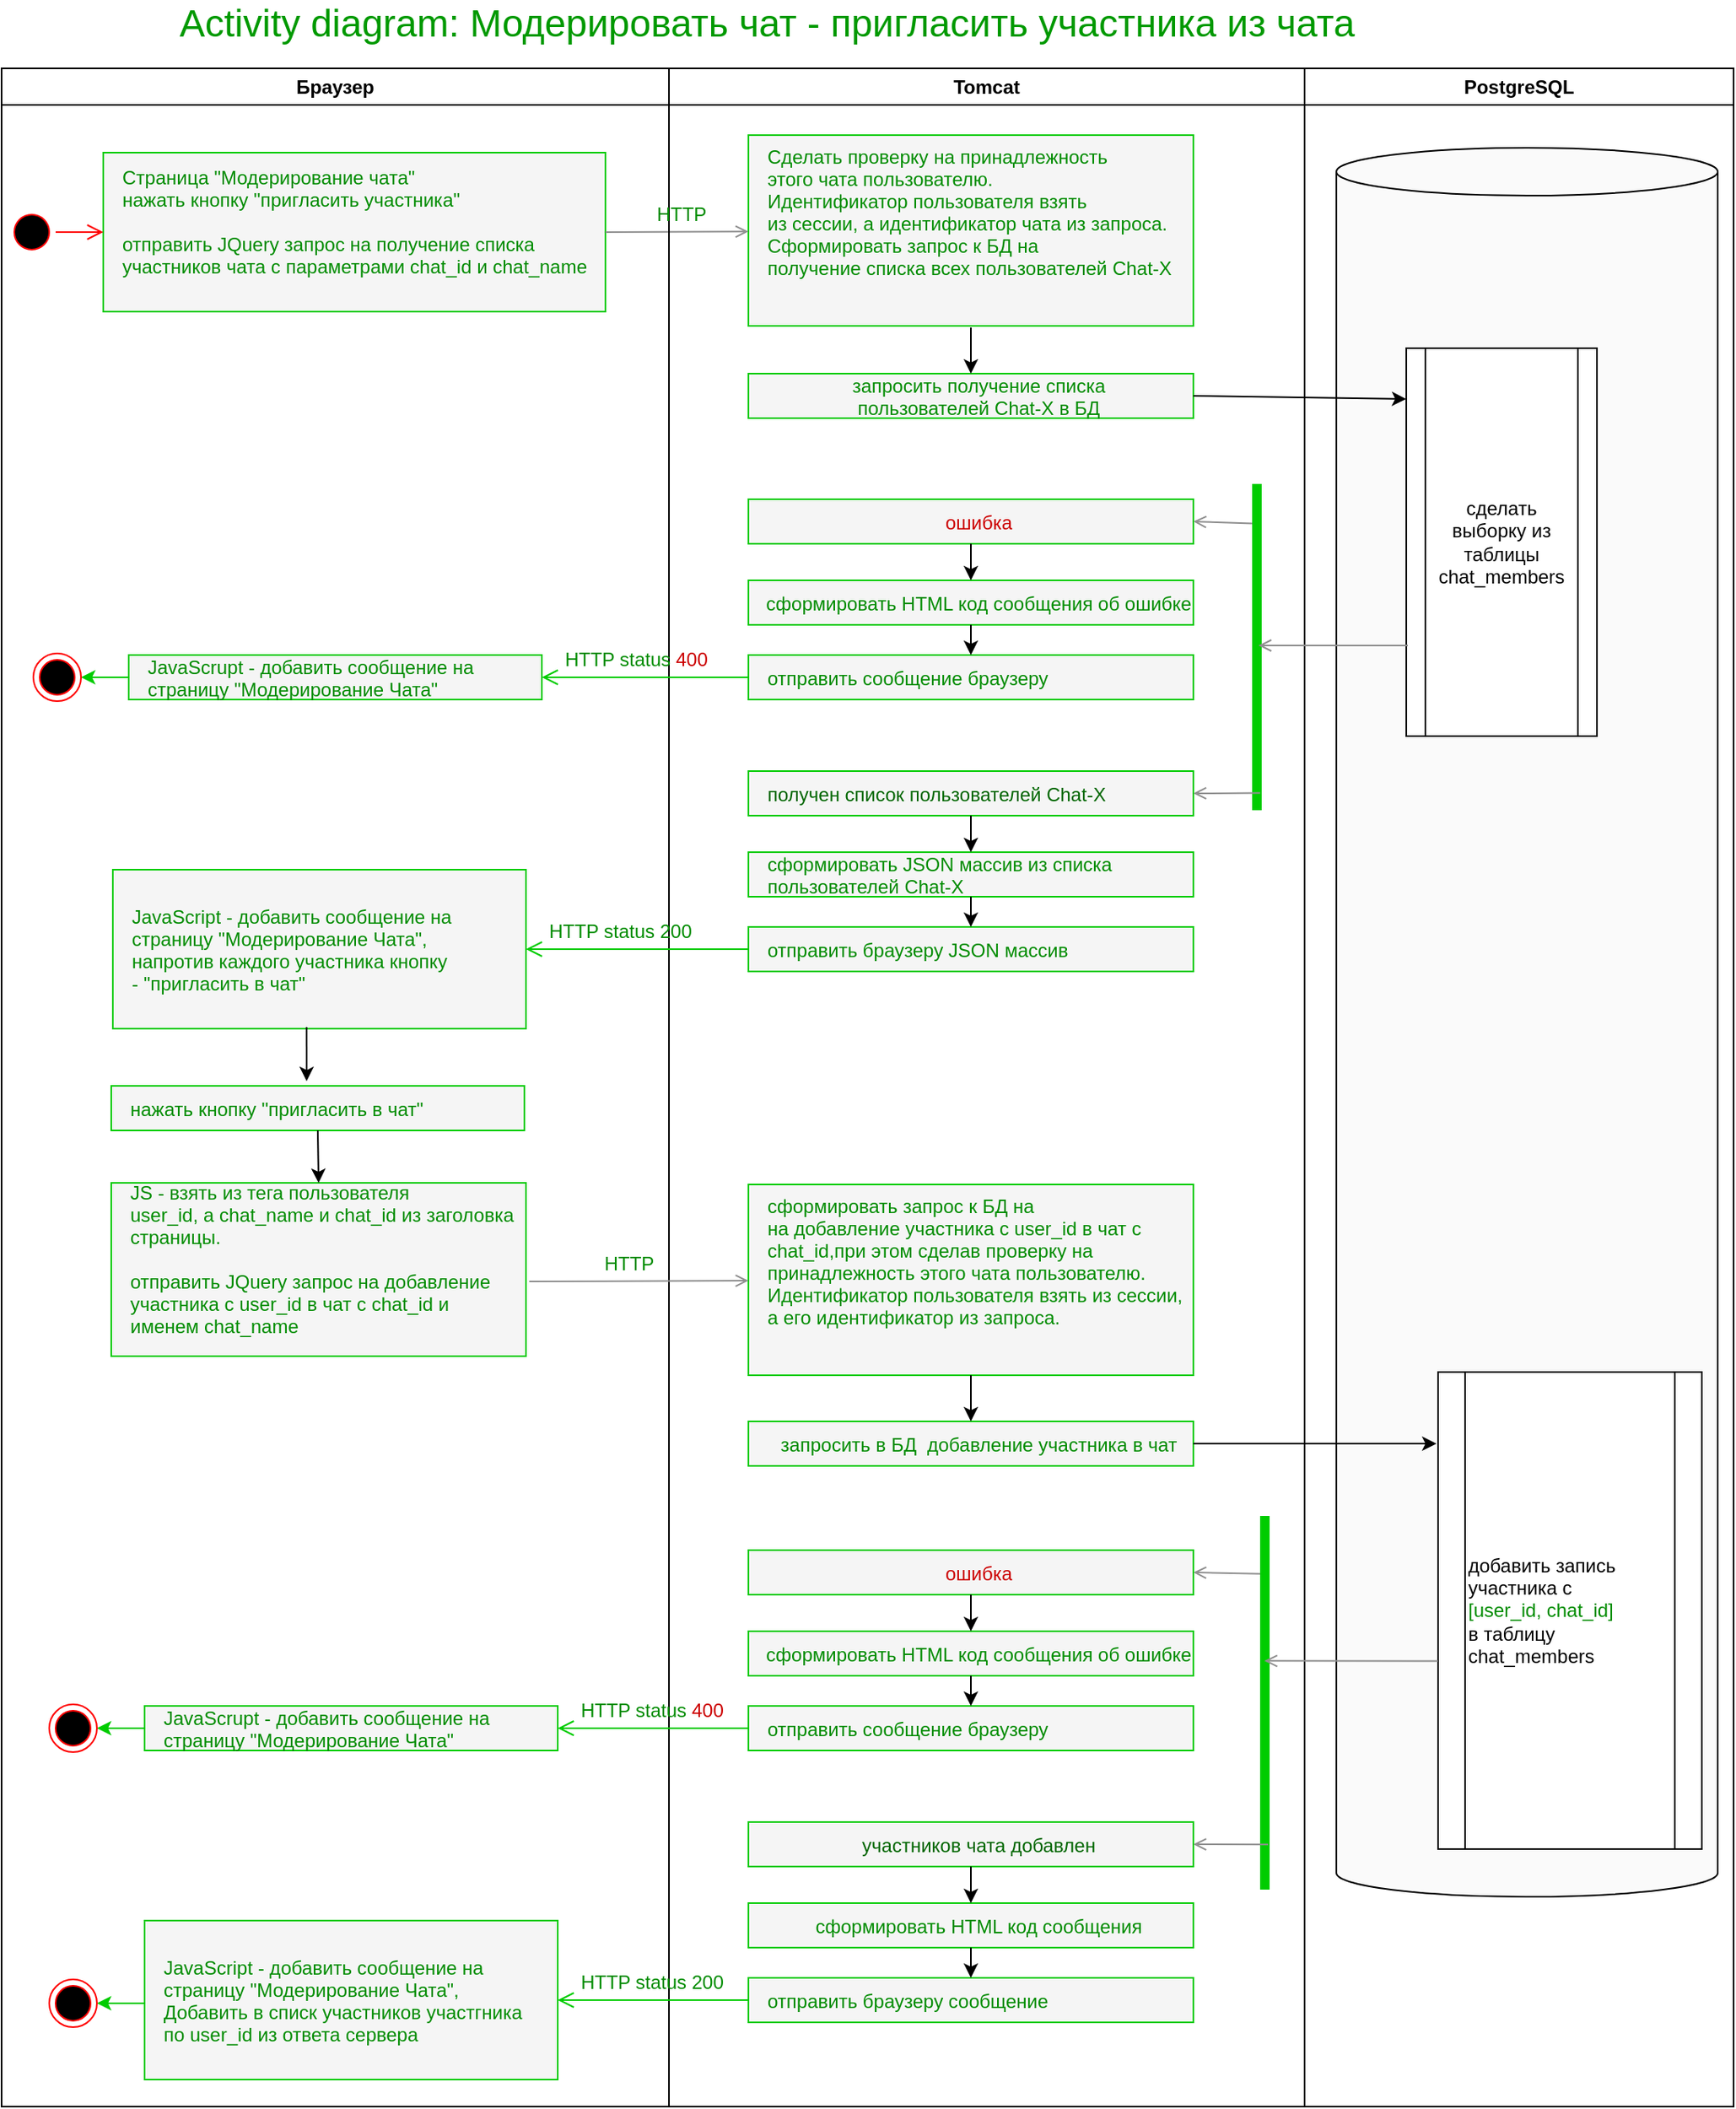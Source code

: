 <mxfile version="14.5.1" type="device"><diagram name="Page-1" id="e7e014a7-5840-1c2e-5031-d8a46d1fe8dd"><mxGraphModel dx="1422" dy="822" grid="1" gridSize="10" guides="1" tooltips="1" connect="1" arrows="1" fold="1" page="1" pageScale="1" pageWidth="1169" pageHeight="826" background="#ffffff" math="0" shadow="0"><root><mxCell id="0"/><mxCell id="1" parent="0"/><mxCell id="efD4BX0ZaGVkDCSMldKe-1" value="Cделать проверку на принадлежность &#10;этого чата пользователю. &#10;Идентификатор пользователя взять &#10;из сессии, а идентификатор чата из запроса.&#10;Сформировать запрос к БД на&#10;получение списка всех пользователей Chat-X&#10;" style="align=left;spacingLeft=10;fillColor=#f5f5f5;strokeColor=#00CC00;fontColor=#008C00;container=0;verticalAlign=top;" vertex="1" parent="1"><mxGeometry x="520" y="120" width="280" height="120" as="geometry"/></mxCell><mxCell id="efD4BX0ZaGVkDCSMldKe-2" value="Страница &quot;Модерирование чата&quot;&#10;нажать кнопку &quot;пригласить участника&quot; &#10;&#10;отправить JQuery запрос на получение списка &#10;участников чата с параметрами chat_id и chat_name&#10;" style="align=left;spacingLeft=10;fillColor=#f5f5f5;strokeColor=#00CC00;fontColor=#008C00;container=0;" vertex="1" parent="1"><mxGeometry x="114" y="131" width="316" height="100" as="geometry"/></mxCell><mxCell id="efD4BX0ZaGVkDCSMldKe-3" value="" style="edgeStyle=elbowEdgeStyle;elbow=horizontal;verticalAlign=bottom;endArrow=open;endSize=8;strokeColor=#FF0000;endFill=1;rounded=0" edge="1" parent="1" source="efD4BX0ZaGVkDCSMldKe-7" target="efD4BX0ZaGVkDCSMldKe-2"><mxGeometry x="294" y="112" as="geometry"><mxPoint x="309" y="182" as="targetPoint"/></mxGeometry></mxCell><mxCell id="efD4BX0ZaGVkDCSMldKe-4" value="" style="endArrow=open;endFill=1;rounded=0;exitX=1;exitY=0.5;exitDx=0;exitDy=0;fontColor=#00CC00;strokeWidth=1;strokeColor=#8F8F8F;" edge="1" parent="1" source="efD4BX0ZaGVkDCSMldKe-2" target="efD4BX0ZaGVkDCSMldKe-1"><mxGeometry x="520" y="324" as="geometry"><mxPoint x="520" y="210" as="targetPoint"/></mxGeometry></mxCell><mxCell id="efD4BX0ZaGVkDCSMldKe-5" value="Activity diagram: Модерировать чат - пригласить участника из чата" style="text;html=1;strokeColor=none;fillColor=none;align=left;verticalAlign=middle;whiteSpace=wrap;rounded=0;fontSize=24;fontColor=#009900;" vertex="1" parent="1"><mxGeometry x="160" y="40" width="890" height="20" as="geometry"/></mxCell><mxCell id="efD4BX0ZaGVkDCSMldKe-6" value="Браузер" style="swimlane;whiteSpace=wrap" vertex="1" parent="1"><mxGeometry x="50" y="78" width="420" height="1282" as="geometry"/></mxCell><mxCell id="efD4BX0ZaGVkDCSMldKe-7" value="" style="ellipse;shape=startState;fillColor=#000000;strokeColor=#ff0000;container=0;" vertex="1" parent="efD4BX0ZaGVkDCSMldKe-6"><mxGeometry x="4" y="88" width="30" height="30" as="geometry"/></mxCell><mxCell id="efD4BX0ZaGVkDCSMldKe-39" value="нажать кнопку &quot;пригласить в чат&quot;" style="align=left;spacingLeft=10;fillColor=#f5f5f5;strokeColor=#00CC00;fontColor=#008C00;container=0;" vertex="1" parent="efD4BX0ZaGVkDCSMldKe-6"><mxGeometry x="69" y="640" width="260" height="28" as="geometry"/></mxCell><mxCell id="efD4BX0ZaGVkDCSMldKe-41" value="JS - взять из тега пользователя &#10;user_id, а chat_name и chat_id из заголовка &#10;страницы.&#10;&#10;отправить JQuery запрос на добавление&#10;участника с user_id в чат с chat_id и&#10;именем chat_name &#10;" style="align=left;spacingLeft=10;fillColor=#f5f5f5;strokeColor=#00CC00;fontColor=#008C00;container=0;" vertex="1" parent="efD4BX0ZaGVkDCSMldKe-6"><mxGeometry x="69" y="701" width="261" height="109" as="geometry"/></mxCell><mxCell id="efD4BX0ZaGVkDCSMldKe-42" value="" style="endArrow=classic;html=1;fontColor=#006600;exitX=0.5;exitY=1;exitDx=0;exitDy=0;entryX=0.5;entryY=0;entryDx=0;entryDy=0;" edge="1" parent="efD4BX0ZaGVkDCSMldKe-6" source="efD4BX0ZaGVkDCSMldKe-39" target="efD4BX0ZaGVkDCSMldKe-41"><mxGeometry width="50" height="50" relative="1" as="geometry"><mxPoint x="300" y="682" as="sourcePoint"/><mxPoint x="350" y="632" as="targetPoint"/></mxGeometry></mxCell><mxCell id="efD4BX0ZaGVkDCSMldKe-46" value="HTTP" style="text;html=1;fillColor=none;align=center;verticalAlign=middle;whiteSpace=wrap;rounded=0;fontColor=#008C00;container=0;" vertex="1" parent="efD4BX0ZaGVkDCSMldKe-6"><mxGeometry x="370" y="742" width="50" height="20" as="geometry"/></mxCell><mxCell id="efD4BX0ZaGVkDCSMldKe-76" value="" style="endArrow=classic;html=1;strokeColor=#00CC00;strokeWidth=1;fontSize=24;fontColor=#009900;entryX=1;entryY=0.5;entryDx=0;entryDy=0;exitX=0;exitY=0.5;exitDx=0;exitDy=0;" edge="1" target="efD4BX0ZaGVkDCSMldKe-77" parent="efD4BX0ZaGVkDCSMldKe-6"><mxGeometry width="50" height="50" relative="1" as="geometry"><mxPoint x="90" y="1217" as="sourcePoint"/><mxPoint x="-300" y="1097" as="targetPoint"/></mxGeometry></mxCell><mxCell id="efD4BX0ZaGVkDCSMldKe-77" value="" style="ellipse;shape=endState;fillColor=#000000;strokeColor=#ff0000;container=0;" vertex="1" parent="efD4BX0ZaGVkDCSMldKe-6"><mxGeometry x="30" y="1202" width="30" height="30" as="geometry"/></mxCell><mxCell id="efD4BX0ZaGVkDCSMldKe-8" value="Tomcat" style="swimlane;whiteSpace=wrap" vertex="1" parent="1"><mxGeometry x="470" y="78" width="400" height="1282" as="geometry"/></mxCell><mxCell id="efD4BX0ZaGVkDCSMldKe-9" value="запросить получение списка&#10;пользователей Chat-X в БД" style="align=center;spacingLeft=10;fillColor=#f5f5f5;strokeColor=#00CC00;fontColor=#008C00;container=0;" vertex="1" parent="efD4BX0ZaGVkDCSMldKe-8"><mxGeometry x="50" y="192" width="280" height="28" as="geometry"/></mxCell><mxCell id="efD4BX0ZaGVkDCSMldKe-10" value="HTTP" style="text;html=1;fillColor=none;align=center;verticalAlign=middle;whiteSpace=wrap;rounded=0;fontColor=#008C00;container=0;" vertex="1" parent="efD4BX0ZaGVkDCSMldKe-8"><mxGeometry x="-17" y="82" width="50" height="20" as="geometry"/></mxCell><mxCell id="efD4BX0ZaGVkDCSMldKe-11" value="ошибка" style="align=center;spacingLeft=10;fillColor=#f5f5f5;strokeColor=#00CC00;container=0;fontColor=#CC0000;" vertex="1" parent="efD4BX0ZaGVkDCSMldKe-8"><mxGeometry x="50" y="271" width="280" height="28" as="geometry"/></mxCell><mxCell id="efD4BX0ZaGVkDCSMldKe-12" value="сформировать HTML код сообщения об ошибке" style="align=center;spacingLeft=10;fillColor=#f5f5f5;strokeColor=#00CC00;fontColor=#008C00;container=0;" vertex="1" parent="efD4BX0ZaGVkDCSMldKe-8"><mxGeometry x="50" y="322" width="280" height="28" as="geometry"/></mxCell><mxCell id="efD4BX0ZaGVkDCSMldKe-13" value="HTTP status &lt;font color=&quot;#cc0000&quot;&gt;400&lt;/font&gt;" style="text;html=1;fillColor=none;align=center;verticalAlign=middle;whiteSpace=wrap;rounded=0;fontColor=#008C00;container=0;" vertex="1" parent="efD4BX0ZaGVkDCSMldKe-8"><mxGeometry x="-81" y="362" width="121" height="20" as="geometry"/></mxCell><mxCell id="efD4BX0ZaGVkDCSMldKe-14" value="отправить сообщение браузеру" style="align=left;spacingLeft=10;fillColor=#f5f5f5;strokeColor=#00CC00;fontColor=#008C00;container=0;" vertex="1" parent="efD4BX0ZaGVkDCSMldKe-8"><mxGeometry x="50" y="369" width="280" height="28" as="geometry"/></mxCell><mxCell id="efD4BX0ZaGVkDCSMldKe-15" value="" style="edgeStyle=elbowEdgeStyle;elbow=horizontal;verticalAlign=bottom;endArrow=open;endSize=8;endFill=1;rounded=0;exitX=0;exitY=0.5;exitDx=0;exitDy=0;strokeColor=#00CC00;entryX=1;entryY=0.5;entryDx=0;entryDy=0;" edge="1" parent="efD4BX0ZaGVkDCSMldKe-8" source="efD4BX0ZaGVkDCSMldKe-14" target="efD4BX0ZaGVkDCSMldKe-16"><mxGeometry x="-330" y="-75" as="geometry"><mxPoint x="-10" y="383" as="targetPoint"/><mxPoint x="-388" y="278" as="sourcePoint"/></mxGeometry></mxCell><mxCell id="efD4BX0ZaGVkDCSMldKe-16" value="JavaScrupt - добавить сообщение на &#10;страницу &quot;Модерирование Чата&quot;" style="align=left;spacingLeft=10;fillColor=#f5f5f5;strokeColor=#00CC00;fontColor=#008C00;container=0;" vertex="1" parent="efD4BX0ZaGVkDCSMldKe-8"><mxGeometry x="-340" y="369" width="260" height="28" as="geometry"/></mxCell><mxCell id="efD4BX0ZaGVkDCSMldKe-17" value="" style="endArrow=classic;html=1;strokeColor=#00CC00;strokeWidth=1;fontSize=24;fontColor=#009900;entryX=1;entryY=0.5;entryDx=0;entryDy=0;exitX=0;exitY=0.5;exitDx=0;exitDy=0;" edge="1" parent="efD4BX0ZaGVkDCSMldKe-8" source="efD4BX0ZaGVkDCSMldKe-16" target="efD4BX0ZaGVkDCSMldKe-18"><mxGeometry width="50" height="50" relative="1" as="geometry"><mxPoint x="160" y="469" as="sourcePoint"/><mxPoint x="210" y="419" as="targetPoint"/></mxGeometry></mxCell><mxCell id="efD4BX0ZaGVkDCSMldKe-18" value="" style="ellipse;shape=endState;fillColor=#000000;strokeColor=#ff0000;container=0;" vertex="1" parent="efD4BX0ZaGVkDCSMldKe-8"><mxGeometry x="-400" y="368" width="30" height="30" as="geometry"/></mxCell><mxCell id="efD4BX0ZaGVkDCSMldKe-19" value="" style="endArrow=classic;html=1;fontColor=#CC0000;entryX=0.5;entryY=0;entryDx=0;entryDy=0;exitX=0.5;exitY=1;exitDx=0;exitDy=0;" edge="1" parent="efD4BX0ZaGVkDCSMldKe-8" source="efD4BX0ZaGVkDCSMldKe-11" target="efD4BX0ZaGVkDCSMldKe-12"><mxGeometry width="50" height="50" relative="1" as="geometry"><mxPoint x="117" y="322" as="sourcePoint"/><mxPoint x="167" y="272" as="targetPoint"/></mxGeometry></mxCell><mxCell id="efD4BX0ZaGVkDCSMldKe-20" value="" style="endArrow=classic;html=1;fontColor=#CC0000;exitX=0.5;exitY=1;exitDx=0;exitDy=0;entryX=0.5;entryY=0;entryDx=0;entryDy=0;" edge="1" parent="efD4BX0ZaGVkDCSMldKe-8" source="efD4BX0ZaGVkDCSMldKe-12" target="efD4BX0ZaGVkDCSMldKe-14"><mxGeometry width="50" height="50" relative="1" as="geometry"><mxPoint x="117" y="322" as="sourcePoint"/><mxPoint x="167" y="272" as="targetPoint"/></mxGeometry></mxCell><mxCell id="efD4BX0ZaGVkDCSMldKe-43" value="сформировать запрос к БД на &#10;на добавление участника с user_id в чат с &#10;chat_id,при этом сделав проверку на &#10;принадлежность этого чата пользователю. &#10;Идентификатор пользователя взять из сессии, &#10;а его идентификатор из запроса. " style="align=left;spacingLeft=10;fillColor=#f5f5f5;strokeColor=#00CC00;fontColor=#008C00;container=0;verticalAlign=top;" vertex="1" parent="efD4BX0ZaGVkDCSMldKe-8"><mxGeometry x="50" y="702" width="280" height="120" as="geometry"/></mxCell><mxCell id="efD4BX0ZaGVkDCSMldKe-45" value="запросить в БД  добавление участника в чат" style="align=center;spacingLeft=10;fillColor=#f5f5f5;strokeColor=#00CC00;fontColor=#008C00;container=0;" vertex="1" parent="efD4BX0ZaGVkDCSMldKe-8"><mxGeometry x="50" y="851" width="280" height="28" as="geometry"/></mxCell><mxCell id="efD4BX0ZaGVkDCSMldKe-47" value="" style="endArrow=classic;html=1;exitX=0.5;exitY=1;exitDx=0;exitDy=0;" edge="1" parent="efD4BX0ZaGVkDCSMldKe-8" source="efD4BX0ZaGVkDCSMldKe-43" target="efD4BX0ZaGVkDCSMldKe-45"><mxGeometry width="50" height="50" relative="1" as="geometry"><mxPoint x="180" y="842" as="sourcePoint"/><mxPoint x="180" y="872" as="targetPoint"/></mxGeometry></mxCell><mxCell id="efD4BX0ZaGVkDCSMldKe-54" value="" style="endArrow=open;endFill=1;rounded=0;fontColor=#00CC00;strokeWidth=1;exitX=0.155;exitY=0.7;exitDx=0;exitDy=0;exitPerimeter=0;strokeColor=#8F8F8F;entryX=1;entryY=0.5;entryDx=0;entryDy=0;" edge="1" parent="efD4BX0ZaGVkDCSMldKe-8" source="efD4BX0ZaGVkDCSMldKe-55" target="efD4BX0ZaGVkDCSMldKe-57"><mxGeometry x="-92.69" y="608" as="geometry"><mxPoint x="280" y="940" as="targetPoint"/><mxPoint x="435.31" y="809.25" as="sourcePoint"/></mxGeometry></mxCell><mxCell id="efD4BX0ZaGVkDCSMldKe-55" value="" style="shape=line;strokeWidth=6;rotation=90;strokeColor=#00CC00;" vertex="1" parent="efD4BX0ZaGVkDCSMldKe-8"><mxGeometry x="257.5" y="1020.5" width="235" height="15" as="geometry"/></mxCell><mxCell id="efD4BX0ZaGVkDCSMldKe-56" value="" style="endArrow=open;endFill=1;rounded=0;fontColor=#00CC00;strokeWidth=1;strokeColor=#8F8F8F;entryX=1;entryY=0.5;entryDx=0;entryDy=0;exitX=0.879;exitY=0.367;exitDx=0;exitDy=0;exitPerimeter=0;" edge="1" parent="efD4BX0ZaGVkDCSMldKe-8" source="efD4BX0ZaGVkDCSMldKe-55" target="efD4BX0ZaGVkDCSMldKe-67"><mxGeometry x="-52.69" y="783" as="geometry"><mxPoint x="350" y="1062" as="targetPoint"/><mxPoint x="427" y="1062" as="sourcePoint"/></mxGeometry></mxCell><mxCell id="efD4BX0ZaGVkDCSMldKe-57" value="ошибка" style="align=center;spacingLeft=10;fillColor=#f5f5f5;strokeColor=#00CC00;container=0;fontColor=#CC0000;" vertex="1" parent="efD4BX0ZaGVkDCSMldKe-8"><mxGeometry x="50" y="932" width="280" height="28" as="geometry"/></mxCell><mxCell id="efD4BX0ZaGVkDCSMldKe-58" value="сформировать HTML код сообщения об ошибке" style="align=center;spacingLeft=10;fillColor=#f5f5f5;strokeColor=#00CC00;fontColor=#008C00;container=0;" vertex="1" parent="efD4BX0ZaGVkDCSMldKe-8"><mxGeometry x="50" y="983" width="280" height="28" as="geometry"/></mxCell><mxCell id="efD4BX0ZaGVkDCSMldKe-59" value="HTTP status &lt;font color=&quot;#cc0000&quot;&gt;400&lt;/font&gt;" style="text;html=1;fillColor=none;align=center;verticalAlign=middle;whiteSpace=wrap;rounded=0;fontColor=#008C00;container=0;" vertex="1" parent="efD4BX0ZaGVkDCSMldKe-8"><mxGeometry x="-71" y="1023" width="121" height="20" as="geometry"/></mxCell><mxCell id="efD4BX0ZaGVkDCSMldKe-60" value="отправить сообщение браузеру" style="align=left;spacingLeft=10;fillColor=#f5f5f5;strokeColor=#00CC00;fontColor=#008C00;container=0;" vertex="1" parent="efD4BX0ZaGVkDCSMldKe-8"><mxGeometry x="50" y="1030" width="280" height="28" as="geometry"/></mxCell><mxCell id="efD4BX0ZaGVkDCSMldKe-61" value="" style="edgeStyle=elbowEdgeStyle;elbow=horizontal;verticalAlign=bottom;endArrow=open;endSize=8;endFill=1;rounded=0;exitX=0;exitY=0.5;exitDx=0;exitDy=0;strokeColor=#00CC00;entryX=1;entryY=0.5;entryDx=0;entryDy=0;" edge="1" parent="efD4BX0ZaGVkDCSMldKe-8" source="efD4BX0ZaGVkDCSMldKe-60" target="efD4BX0ZaGVkDCSMldKe-62"><mxGeometry x="-790" y="508" as="geometry"><mxPoint x="-470" y="966" as="targetPoint"/><mxPoint x="-848" y="861" as="sourcePoint"/></mxGeometry></mxCell><mxCell id="efD4BX0ZaGVkDCSMldKe-62" value="JavaScrupt - добавить сообщение на &#10;страницу &quot;Модерирование Чата&quot;" style="align=left;spacingLeft=10;fillColor=#f5f5f5;strokeColor=#00CC00;fontColor=#008C00;container=0;" vertex="1" parent="efD4BX0ZaGVkDCSMldKe-8"><mxGeometry x="-330" y="1030" width="260" height="28" as="geometry"/></mxCell><mxCell id="efD4BX0ZaGVkDCSMldKe-63" value="" style="endArrow=classic;html=1;strokeColor=#00CC00;strokeWidth=1;fontSize=24;fontColor=#009900;entryX=1;entryY=0.5;entryDx=0;entryDy=0;exitX=0;exitY=0.5;exitDx=0;exitDy=0;" edge="1" parent="efD4BX0ZaGVkDCSMldKe-8" source="efD4BX0ZaGVkDCSMldKe-62" target="efD4BX0ZaGVkDCSMldKe-64"><mxGeometry width="50" height="50" relative="1" as="geometry"><mxPoint x="-300" y="1052" as="sourcePoint"/><mxPoint x="-250" y="1002" as="targetPoint"/></mxGeometry></mxCell><mxCell id="efD4BX0ZaGVkDCSMldKe-64" value="" style="ellipse;shape=endState;fillColor=#000000;strokeColor=#ff0000;container=0;" vertex="1" parent="efD4BX0ZaGVkDCSMldKe-8"><mxGeometry x="-390" y="1029" width="30" height="30" as="geometry"/></mxCell><mxCell id="efD4BX0ZaGVkDCSMldKe-65" value="" style="endArrow=classic;html=1;fontColor=#CC0000;entryX=0.5;entryY=0;entryDx=0;entryDy=0;exitX=0.5;exitY=1;exitDx=0;exitDy=0;" edge="1" parent="efD4BX0ZaGVkDCSMldKe-8" source="efD4BX0ZaGVkDCSMldKe-57" target="efD4BX0ZaGVkDCSMldKe-58"><mxGeometry width="50" height="50" relative="1" as="geometry"><mxPoint x="-350" y="905" as="sourcePoint"/><mxPoint x="-300" y="855" as="targetPoint"/></mxGeometry></mxCell><mxCell id="efD4BX0ZaGVkDCSMldKe-66" value="" style="endArrow=classic;html=1;fontColor=#CC0000;exitX=0.5;exitY=1;exitDx=0;exitDy=0;entryX=0.5;entryY=0;entryDx=0;entryDy=0;" edge="1" parent="efD4BX0ZaGVkDCSMldKe-8" source="efD4BX0ZaGVkDCSMldKe-58" target="efD4BX0ZaGVkDCSMldKe-60"><mxGeometry width="50" height="50" relative="1" as="geometry"><mxPoint x="-350" y="905" as="sourcePoint"/><mxPoint x="-300" y="855" as="targetPoint"/></mxGeometry></mxCell><mxCell id="efD4BX0ZaGVkDCSMldKe-67" value="участников чата добавлен" style="align=center;spacingLeft=10;fillColor=#f5f5f5;strokeColor=#00CC00;container=0;fontColor=#006600;" vertex="1" parent="efD4BX0ZaGVkDCSMldKe-8"><mxGeometry x="50" y="1103" width="280" height="28" as="geometry"/></mxCell><mxCell id="efD4BX0ZaGVkDCSMldKe-68" value="сформировать HTML код сообщения" style="align=center;spacingLeft=10;fillColor=#f5f5f5;strokeColor=#00CC00;fontColor=#008C00;container=0;" vertex="1" parent="efD4BX0ZaGVkDCSMldKe-8"><mxGeometry x="50" y="1154" width="280" height="28" as="geometry"/></mxCell><mxCell id="efD4BX0ZaGVkDCSMldKe-69" value="HTTP status 200" style="text;html=1;fillColor=none;align=center;verticalAlign=middle;whiteSpace=wrap;rounded=0;fontColor=#008C00;container=0;" vertex="1" parent="efD4BX0ZaGVkDCSMldKe-8"><mxGeometry x="-71" y="1194" width="121" height="20" as="geometry"/></mxCell><mxCell id="efD4BX0ZaGVkDCSMldKe-70" value="отправить браузеру сообщение" style="align=left;spacingLeft=10;fillColor=#f5f5f5;strokeColor=#00CC00;fontColor=#008C00;container=0;" vertex="1" parent="efD4BX0ZaGVkDCSMldKe-8"><mxGeometry x="50" y="1201" width="280" height="28" as="geometry"/></mxCell><mxCell id="efD4BX0ZaGVkDCSMldKe-71" value="" style="edgeStyle=elbowEdgeStyle;elbow=horizontal;verticalAlign=bottom;endArrow=open;endSize=8;endFill=1;rounded=0;exitX=0;exitY=0.5;exitDx=0;exitDy=0;strokeColor=#00CC00;entryX=1;entryY=0.5;entryDx=0;entryDy=0;" edge="1" parent="efD4BX0ZaGVkDCSMldKe-8" source="efD4BX0ZaGVkDCSMldKe-70" target="efD4BX0ZaGVkDCSMldKe-72"><mxGeometry x="-780" y="629" as="geometry"><mxPoint x="-460" y="1087" as="targetPoint"/><mxPoint x="-838" y="982" as="sourcePoint"/></mxGeometry></mxCell><mxCell id="efD4BX0ZaGVkDCSMldKe-72" value="JavaScript - добавить сообщение на &#10;страницу &quot;Модерирование Чата&quot;, &#10;Добавить в списк участников участгника &#10;по user_id из ответа сервера" style="align=left;spacingLeft=10;fillColor=#f5f5f5;strokeColor=#00CC00;fontColor=#008C00;container=0;" vertex="1" parent="efD4BX0ZaGVkDCSMldKe-8"><mxGeometry x="-330" y="1165" width="260" height="100" as="geometry"/></mxCell><mxCell id="efD4BX0ZaGVkDCSMldKe-73" value="" style="endArrow=classic;html=1;fontColor=#CC0000;entryX=0.5;entryY=0;entryDx=0;entryDy=0;exitX=0.5;exitY=1;exitDx=0;exitDy=0;" edge="1" parent="efD4BX0ZaGVkDCSMldKe-8" source="efD4BX0ZaGVkDCSMldKe-67" target="efD4BX0ZaGVkDCSMldKe-68"><mxGeometry width="50" height="50" relative="1" as="geometry"><mxPoint x="-340" y="1026" as="sourcePoint"/><mxPoint x="-290" y="976" as="targetPoint"/></mxGeometry></mxCell><mxCell id="efD4BX0ZaGVkDCSMldKe-74" value="" style="endArrow=classic;html=1;fontColor=#CC0000;exitX=0.5;exitY=1;exitDx=0;exitDy=0;entryX=0.5;entryY=0;entryDx=0;entryDy=0;" edge="1" parent="efD4BX0ZaGVkDCSMldKe-8" source="efD4BX0ZaGVkDCSMldKe-68" target="efD4BX0ZaGVkDCSMldKe-70"><mxGeometry width="50" height="50" relative="1" as="geometry"><mxPoint x="-340" y="1026" as="sourcePoint"/><mxPoint x="-290" y="976" as="targetPoint"/></mxGeometry></mxCell><mxCell id="efD4BX0ZaGVkDCSMldKe-21" value="PostgreSQL" style="swimlane;whiteSpace=wrap" vertex="1" parent="1"><mxGeometry x="870" y="78" width="270" height="1282" as="geometry"/></mxCell><mxCell id="efD4BX0ZaGVkDCSMldKe-22" value="" style="shape=cylinder3;whiteSpace=wrap;html=1;boundedLbl=1;backgroundOutline=1;size=15;fillColor=#FAFAFA;" vertex="1" parent="efD4BX0ZaGVkDCSMldKe-21"><mxGeometry x="20" y="50" width="240" height="1100" as="geometry"/></mxCell><mxCell id="efD4BX0ZaGVkDCSMldKe-49" value="&lt;span style=&quot;color: rgb(0 , 0 , 0)&quot;&gt;сделать выборку из&lt;/span&gt;&lt;br style=&quot;color: rgb(0 , 0 , 0)&quot;&gt;&lt;span style=&quot;color: rgb(0 , 0 , 0)&quot;&gt;таблицы&lt;/span&gt;&lt;br style=&quot;color: rgb(0 , 0 , 0)&quot;&gt;&lt;span style=&quot;color: rgb(0 , 0 , 0)&quot;&gt;chat_members&lt;/span&gt;" style="shape=process;whiteSpace=wrap;html=1;backgroundOutline=1;fontColor=#006600;" vertex="1" parent="efD4BX0ZaGVkDCSMldKe-21"><mxGeometry x="64" y="176" width="120" height="244" as="geometry"/></mxCell><mxCell id="efD4BX0ZaGVkDCSMldKe-50" value="&lt;span style=&quot;color: rgb(0 , 0 , 0)&quot;&gt;добавить запись участника с &lt;br&gt;&lt;/span&gt;&lt;span style=&quot;color: rgb(0 , 140 , 0)&quot;&gt;[user_id,&amp;nbsp;&lt;/span&gt;&lt;span style=&quot;color: rgb(0 , 140 , 0)&quot;&gt;chat_id]&lt;/span&gt;&lt;span style=&quot;color: rgb(0 , 0 , 0)&quot;&gt;&lt;br&gt;в&amp;nbsp;&lt;/span&gt;&lt;span style=&quot;color: rgb(0 , 0 , 0)&quot;&gt;таблицу&lt;/span&gt;&lt;br style=&quot;color: rgb(0 , 0 , 0)&quot;&gt;&lt;span style=&quot;color: rgb(0 , 0 , 0)&quot;&gt;chat_members&lt;/span&gt;" style="shape=process;whiteSpace=wrap;html=1;backgroundOutline=1;fontColor=#006600;align=left;" vertex="1" parent="efD4BX0ZaGVkDCSMldKe-21"><mxGeometry x="84" y="820" width="166" height="300" as="geometry"/></mxCell><mxCell id="efD4BX0ZaGVkDCSMldKe-23" value="" style="endArrow=classic;html=1;" edge="1" parent="1" target="efD4BX0ZaGVkDCSMldKe-9"><mxGeometry width="50" height="50" relative="1" as="geometry"><mxPoint x="660" y="241" as="sourcePoint"/><mxPoint x="640" y="290" as="targetPoint"/></mxGeometry></mxCell><mxCell id="efD4BX0ZaGVkDCSMldKe-24" value="" style="endArrow=classic;html=1;entryX=0;entryY=0.131;entryDx=0;entryDy=0;entryPerimeter=0;exitX=1;exitY=0.5;exitDx=0;exitDy=0;" edge="1" parent="1" source="efD4BX0ZaGVkDCSMldKe-9" target="efD4BX0ZaGVkDCSMldKe-49"><mxGeometry width="50" height="50" relative="1" as="geometry"><mxPoint x="810" y="286" as="sourcePoint"/><mxPoint x="889" y="286" as="targetPoint"/></mxGeometry></mxCell><mxCell id="efD4BX0ZaGVkDCSMldKe-25" value="" style="endArrow=open;endFill=1;rounded=0;fontColor=#00CC00;strokeWidth=1;exitX=0.122;exitY=0.434;exitDx=0;exitDy=0;exitPerimeter=0;entryX=1;entryY=0.5;entryDx=0;entryDy=0;strokeColor=#8F8F8F;" edge="1" parent="1" source="efD4BX0ZaGVkDCSMldKe-26" target="efD4BX0ZaGVkDCSMldKe-11"><mxGeometry x="362" y="109" as="geometry"><mxPoint x="780.5" y="310" as="targetPoint"/><mxPoint x="890" y="310.25" as="sourcePoint"/></mxGeometry></mxCell><mxCell id="efD4BX0ZaGVkDCSMldKe-26" value="" style="shape=line;strokeWidth=6;rotation=90;strokeColor=#00CC00;" vertex="1" parent="1"><mxGeometry x="737.35" y="434.53" width="205.31" height="15" as="geometry"/></mxCell><mxCell id="efD4BX0ZaGVkDCSMldKe-27" value="" style="endArrow=open;endFill=1;rounded=0;fontColor=#00CC00;strokeWidth=1;strokeColor=#8F8F8F;" edge="1" parent="1"><mxGeometry x="372" y="119" as="geometry"><mxPoint x="841" y="441" as="targetPoint"/><mxPoint x="935" y="441" as="sourcePoint"/></mxGeometry></mxCell><mxCell id="efD4BX0ZaGVkDCSMldKe-28" value="" style="endArrow=open;endFill=1;rounded=0;fontColor=#00CC00;strokeWidth=1;exitX=0.947;exitY=0.367;exitDx=0;exitDy=0;exitPerimeter=0;entryX=1;entryY=0.5;entryDx=0;entryDy=0;strokeColor=#8F8F8F;" edge="1" parent="1" source="efD4BX0ZaGVkDCSMldKe-26" target="efD4BX0ZaGVkDCSMldKe-29"><mxGeometry x="362" y="264" as="geometry"><mxPoint x="780.5" y="536" as="targetPoint"/><mxPoint x="841.005" y="464.025" as="sourcePoint"/></mxGeometry></mxCell><mxCell id="efD4BX0ZaGVkDCSMldKe-29" value="получен список пользователей Chat-X" style="align=left;spacingLeft=10;fillColor=#f5f5f5;strokeColor=#00CC00;container=0;fontColor=#006600;" vertex="1" parent="1"><mxGeometry x="520" y="520" width="280" height="28" as="geometry"/></mxCell><mxCell id="efD4BX0ZaGVkDCSMldKe-30" value="сформировать JSON массив из списка &#10;пользователей Chat-X" style="align=left;spacingLeft=10;fillColor=#f5f5f5;strokeColor=#00CC00;fontColor=#008C00;container=0;" vertex="1" parent="1"><mxGeometry x="520" y="571" width="280" height="28" as="geometry"/></mxCell><mxCell id="efD4BX0ZaGVkDCSMldKe-31" value="HTTP status 200" style="text;html=1;fillColor=none;align=center;verticalAlign=middle;whiteSpace=wrap;rounded=0;fontColor=#008C00;container=0;" vertex="1" parent="1"><mxGeometry x="379" y="611" width="121" height="20" as="geometry"/></mxCell><mxCell id="efD4BX0ZaGVkDCSMldKe-32" value="отправить браузеру JSON массив" style="align=left;spacingLeft=10;fillColor=#f5f5f5;strokeColor=#00CC00;fontColor=#008C00;container=0;" vertex="1" parent="1"><mxGeometry x="520" y="618" width="280" height="28" as="geometry"/></mxCell><mxCell id="efD4BX0ZaGVkDCSMldKe-33" value="" style="edgeStyle=elbowEdgeStyle;elbow=horizontal;verticalAlign=bottom;endArrow=open;endSize=8;endFill=1;rounded=0;exitX=0;exitY=0.5;exitDx=0;exitDy=0;strokeColor=#00CC00;entryX=1;entryY=0.5;entryDx=0;entryDy=0;" edge="1" parent="1" source="efD4BX0ZaGVkDCSMldKe-32" target="efD4BX0ZaGVkDCSMldKe-34"><mxGeometry x="-330" y="46" as="geometry"><mxPoint x="-10" y="504" as="targetPoint"/><mxPoint x="-388" y="399" as="sourcePoint"/></mxGeometry></mxCell><mxCell id="efD4BX0ZaGVkDCSMldKe-34" value="JavaScript - добавить сообщение на &#10;страницу &quot;Модерирование Чата&quot;, &#10;напротив каждого участника кнопку&#10;- &quot;пригласить в чат&quot; " style="align=left;spacingLeft=10;fillColor=#f5f5f5;strokeColor=#00CC00;fontColor=#008C00;container=0;" vertex="1" parent="1"><mxGeometry x="120" y="582" width="260" height="100" as="geometry"/></mxCell><mxCell id="efD4BX0ZaGVkDCSMldKe-37" value="" style="endArrow=classic;html=1;fontColor=#CC0000;entryX=0.5;entryY=0;entryDx=0;entryDy=0;exitX=0.5;exitY=1;exitDx=0;exitDy=0;" edge="1" parent="1" source="efD4BX0ZaGVkDCSMldKe-29" target="efD4BX0ZaGVkDCSMldKe-30"><mxGeometry width="50" height="50" relative="1" as="geometry"><mxPoint x="128" y="443" as="sourcePoint"/><mxPoint x="178" y="393" as="targetPoint"/></mxGeometry></mxCell><mxCell id="efD4BX0ZaGVkDCSMldKe-38" value="" style="endArrow=classic;html=1;fontColor=#CC0000;exitX=0.5;exitY=1;exitDx=0;exitDy=0;entryX=0.5;entryY=0;entryDx=0;entryDy=0;" edge="1" parent="1" source="efD4BX0ZaGVkDCSMldKe-30" target="efD4BX0ZaGVkDCSMldKe-32"><mxGeometry width="50" height="50" relative="1" as="geometry"><mxPoint x="128" y="443" as="sourcePoint"/><mxPoint x="178" y="393" as="targetPoint"/></mxGeometry></mxCell><mxCell id="efD4BX0ZaGVkDCSMldKe-40" value="" style="endArrow=classic;html=1;exitX=0.469;exitY=0.99;exitDx=0;exitDy=0;entryX=0.473;entryY=-0.107;entryDx=0;entryDy=0;entryPerimeter=0;exitPerimeter=0;" edge="1" parent="1" source="efD4BX0ZaGVkDCSMldKe-34" target="efD4BX0ZaGVkDCSMldKe-39"><mxGeometry width="50" height="50" relative="1" as="geometry"><mxPoint x="530" y="640" as="sourcePoint"/><mxPoint x="580" y="590" as="targetPoint"/></mxGeometry></mxCell><mxCell id="efD4BX0ZaGVkDCSMldKe-44" value="" style="endArrow=open;endFill=1;rounded=0;exitX=1.008;exitY=0.569;exitDx=0;exitDy=0;fontColor=#00CC00;strokeWidth=1;strokeColor=#8F8F8F;exitPerimeter=0;" edge="1" parent="1" target="efD4BX0ZaGVkDCSMldKe-43" source="efD4BX0ZaGVkDCSMldKe-41"><mxGeometry x="520" y="984" as="geometry"><mxPoint x="520" y="870" as="targetPoint"/><mxPoint x="430" y="841" as="sourcePoint"/></mxGeometry></mxCell><mxCell id="efD4BX0ZaGVkDCSMldKe-51" value="" style="endArrow=classic;html=1;exitX=1;exitY=0.5;exitDx=0;exitDy=0;entryX=-0.006;entryY=0.15;entryDx=0;entryDy=0;entryPerimeter=0;" edge="1" parent="1" target="efD4BX0ZaGVkDCSMldKe-50" source="efD4BX0ZaGVkDCSMldKe-45"><mxGeometry width="50" height="50" relative="1" as="geometry"><mxPoint x="800" y="842" as="sourcePoint"/><mxPoint x="909" y="842" as="targetPoint"/></mxGeometry></mxCell><mxCell id="efD4BX0ZaGVkDCSMldKe-52" value="" style="endArrow=open;endFill=1;rounded=0;fontColor=#00CC00;strokeWidth=1;strokeColor=#8F8F8F;entryX=0.388;entryY=0.521;entryDx=0;entryDy=0;entryPerimeter=0;exitX=0;exitY=0.606;exitDx=0;exitDy=0;exitPerimeter=0;" edge="1" parent="1" source="efD4BX0ZaGVkDCSMldKe-50" target="efD4BX0ZaGVkDCSMldKe-55"><mxGeometry x="392" y="675" as="geometry"><mxPoint x="860.995" y="998.058" as="targetPoint"/><mxPoint x="954" y="1054" as="sourcePoint"/></mxGeometry></mxCell></root></mxGraphModel></diagram></mxfile>